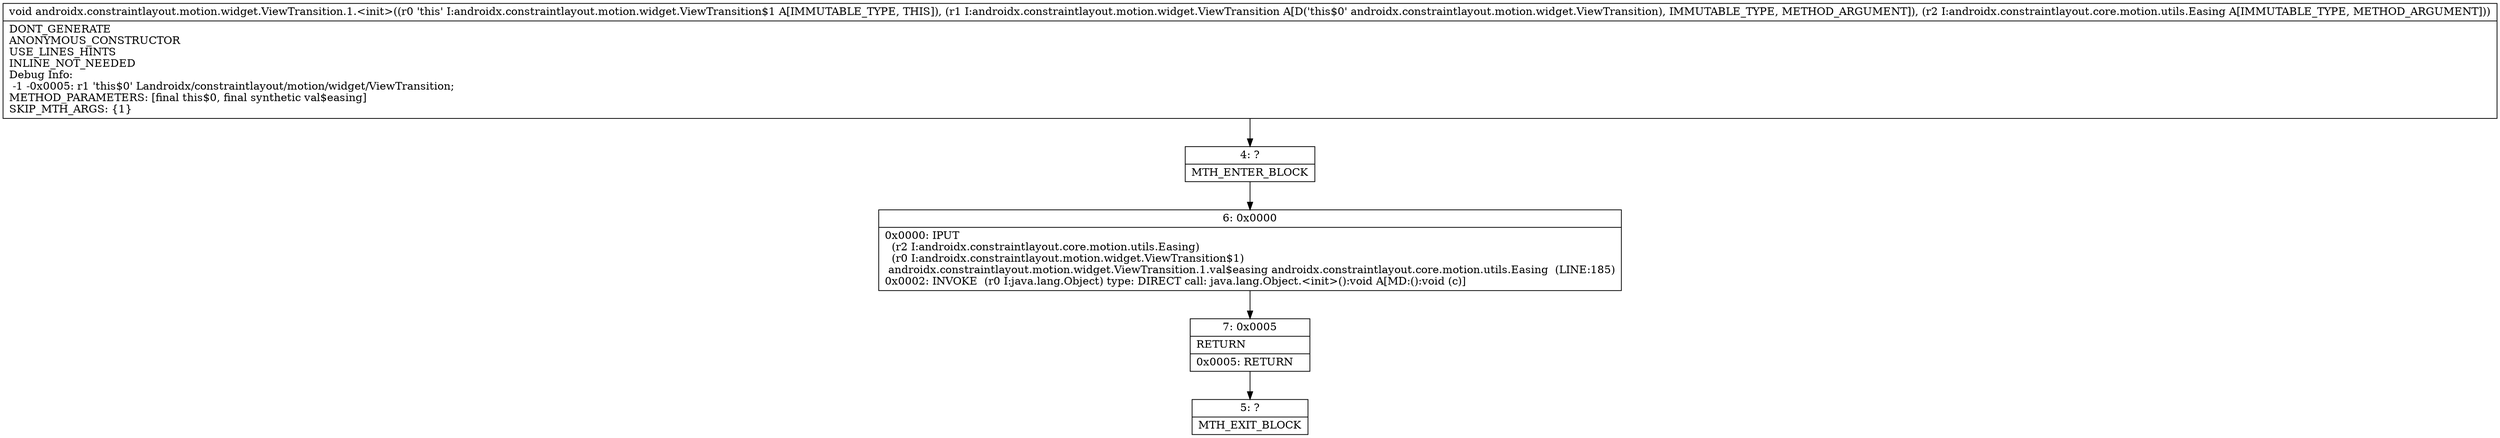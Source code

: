 digraph "CFG forandroidx.constraintlayout.motion.widget.ViewTransition.1.\<init\>(Landroidx\/constraintlayout\/motion\/widget\/ViewTransition;Landroidx\/constraintlayout\/core\/motion\/utils\/Easing;)V" {
Node_4 [shape=record,label="{4\:\ ?|MTH_ENTER_BLOCK\l}"];
Node_6 [shape=record,label="{6\:\ 0x0000|0x0000: IPUT  \l  (r2 I:androidx.constraintlayout.core.motion.utils.Easing)\l  (r0 I:androidx.constraintlayout.motion.widget.ViewTransition$1)\l androidx.constraintlayout.motion.widget.ViewTransition.1.val$easing androidx.constraintlayout.core.motion.utils.Easing  (LINE:185)\l0x0002: INVOKE  (r0 I:java.lang.Object) type: DIRECT call: java.lang.Object.\<init\>():void A[MD:():void (c)]\l}"];
Node_7 [shape=record,label="{7\:\ 0x0005|RETURN\l|0x0005: RETURN   \l}"];
Node_5 [shape=record,label="{5\:\ ?|MTH_EXIT_BLOCK\l}"];
MethodNode[shape=record,label="{void androidx.constraintlayout.motion.widget.ViewTransition.1.\<init\>((r0 'this' I:androidx.constraintlayout.motion.widget.ViewTransition$1 A[IMMUTABLE_TYPE, THIS]), (r1 I:androidx.constraintlayout.motion.widget.ViewTransition A[D('this$0' androidx.constraintlayout.motion.widget.ViewTransition), IMMUTABLE_TYPE, METHOD_ARGUMENT]), (r2 I:androidx.constraintlayout.core.motion.utils.Easing A[IMMUTABLE_TYPE, METHOD_ARGUMENT]))  | DONT_GENERATE\lANONYMOUS_CONSTRUCTOR\lUSE_LINES_HINTS\lINLINE_NOT_NEEDED\lDebug Info:\l  \-1 \-0x0005: r1 'this$0' Landroidx\/constraintlayout\/motion\/widget\/ViewTransition;\lMETHOD_PARAMETERS: [final this$0, final synthetic val$easing]\lSKIP_MTH_ARGS: \{1\}\l}"];
MethodNode -> Node_4;Node_4 -> Node_6;
Node_6 -> Node_7;
Node_7 -> Node_5;
}

